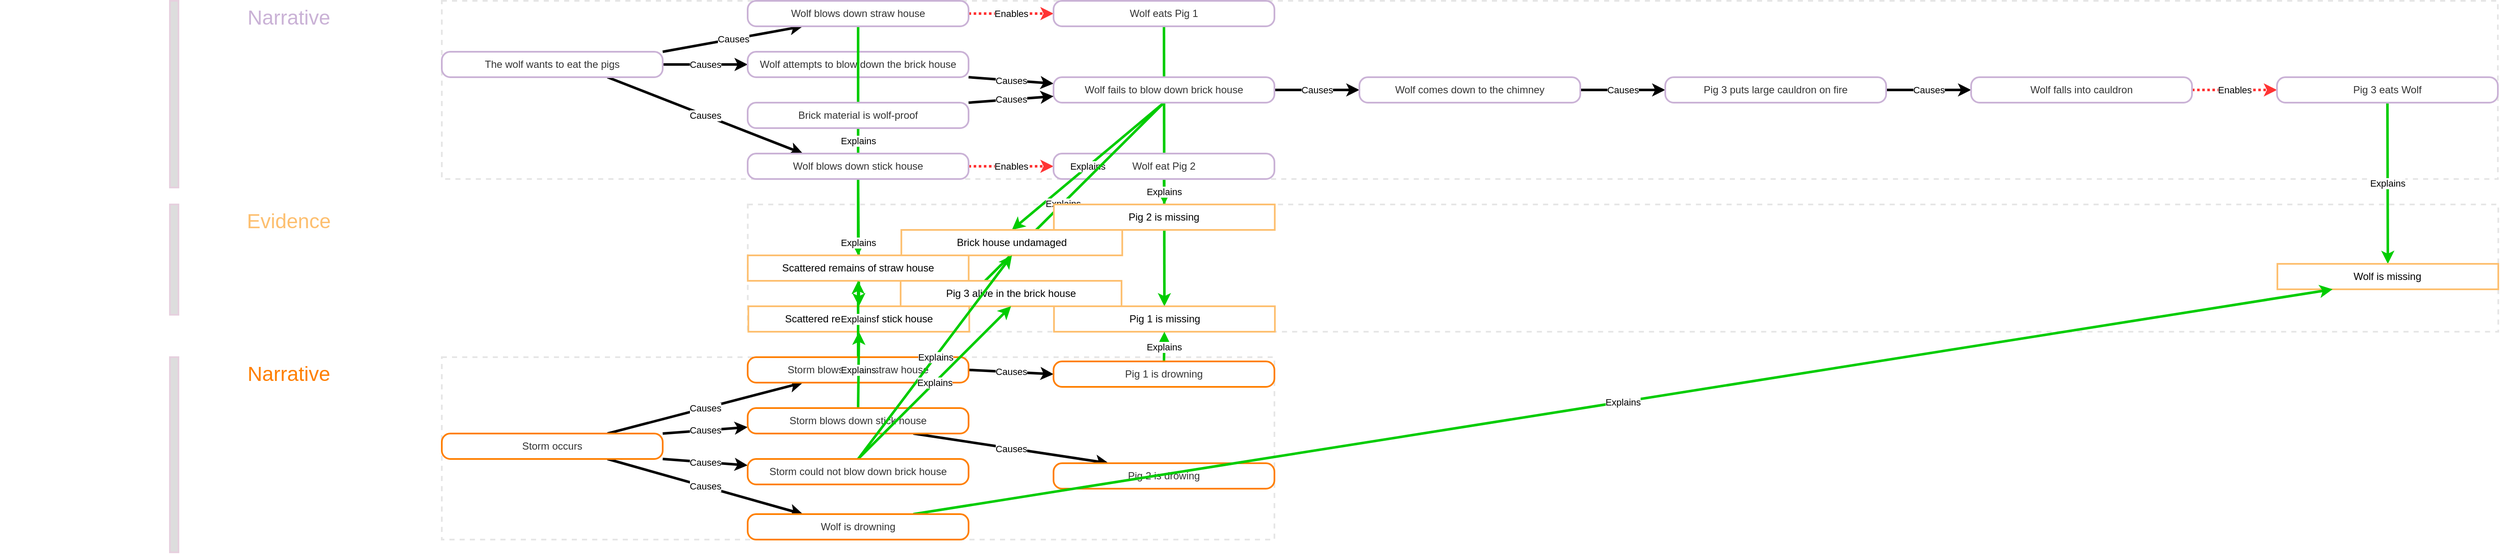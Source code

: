 <mxfile version="21.6.2" type="device">
  <diagram name="Page-1" id="-CZtCa49bxqaDlBSObXa">
    <mxGraphModel dx="3864" dy="2411" grid="1" gridSize="10" guides="1" tooltips="1" connect="1" arrows="1" fold="1" page="1" pageScale="1" pageWidth="850" pageHeight="1100" math="0" shadow="0">
      <root>
        <mxCell id="0" />
        <mxCell id="1" parent="0" />
        <mxCell id="narrativecellsbound-kvKzHWFCBfKi5C0o3VjO-31" value="" style="connectable=0;editable=1;moveable=0;movable=0;resizable=0;rotatable=0;deletable=0;locked=0;recursiveResize=0;expand=0;cloneable=0;allowArrows=0;strokeColor=#E6E6E6;dashed=1;fillColor=none;strokeWidth=2;perimeterSpacing=3;" vertex="1" parent="1">
          <mxGeometry x="320" y="420.0" width="980" height="215" as="geometry" />
        </mxCell>
        <mxCell id="narrativecellsbound-kvKzHWFCBfKi5C0o3VjO-36" value="" style="connectable=0;editable=1;moveable=0;movable=0;resizable=0;rotatable=0;deletable=0;locked=0;recursiveResize=0;expand=0;cloneable=0;allowArrows=0;strokeColor=#E6E6E6;dashed=1;fillColor=none;strokeWidth=2;perimeterSpacing=3;" vertex="1" parent="1">
          <mxGeometry x="680.136" y="240" width="2060.35" height="150.0" as="geometry" />
        </mxCell>
        <mxCell id="narrativecellsbound-kvKzHWFCBfKi5C0o3VjO-8" value="" style="connectable=0;editable=1;moveable=0;movable=0;resizable=0;rotatable=0;deletable=0;locked=0;recursiveResize=0;expand=0;cloneable=0;allowArrows=0;strokeColor=#E6E6E6;dashed=1;fillColor=none;strokeWidth=2;perimeterSpacing=3;" vertex="1" parent="1">
          <mxGeometry x="320" width="2420" height="210" as="geometry" />
        </mxCell>
        <mxCell id="kvKzHWFCBfKi5C0o3VjO-5" value="" style="connectable=1;moveable=0;movable=1;resizable=1;rotatable=1;deletable=1;locked=0;recursiveResize=0;expand=0;cloneable=0;allowArrows=0;strokeColor=#E6D0DE;fillColor=#ddd;strokeWidth=2;perimeterSpacing=3;fillStyle=solid;comic=0;container=0;collapsible=0;dropTarget=0;;editable=0;movable=0;resizable=0;rotatable=0;" vertex="1" parent="1">
          <mxGeometry y="420.0" width="10" height="230" as="geometry" />
        </mxCell>
        <mxCell id="kvKzHWFCBfKi5C0o3VjO-3" value="" style="connectable=1;moveable=0;movable=1;resizable=1;rotatable=1;deletable=1;locked=0;recursiveResize=0;expand=0;cloneable=0;allowArrows=0;strokeColor=#E6D0DE;fillColor=#ddd;strokeWidth=2;perimeterSpacing=3;fillStyle=solid;comic=0;container=0;collapsible=0;dropTarget=0;;editable=0;movable=0;resizable=0;rotatable=0;" vertex="1" parent="1">
          <mxGeometry y="240" width="10" height="130.0" as="geometry" />
        </mxCell>
        <mxCell id="kvKzHWFCBfKi5C0o3VjO-1" value="" style="connectable=1;moveable=0;movable=1;resizable=1;rotatable=1;deletable=1;locked=0;recursiveResize=0;expand=0;cloneable=0;allowArrows=0;strokeColor=#E6D0DE;fillColor=#ddd;strokeWidth=2;perimeterSpacing=3;fillStyle=solid;comic=0;container=0;collapsible=0;dropTarget=0;;editable=0;movable=0;resizable=0;rotatable=0;" vertex="1" parent="1">
          <mxGeometry width="10" height="220" as="geometry" />
        </mxCell>
        <mxCell id="kvKzHWFCBfKi5C0o3VjO-2" style="text;html=1;strokeColor=none;fillColor=none;align=center;locked=1;verticalAlign=middle;whiteSpace=wrap;rounded=0;flipV=0;direction=south;horizontal=0;fontSize=20;fontStyle=0;fontFamily=Helvetica;connectable=0;allowArrows=0;editable=1;movable=0;resizable=0;rotatable=0;deletable=0;locked=0;cloneable=0;pointerEvents=0;expand=0;recursiveResize=0;fontColor=#c0c0c0;" vertex="1" parent="1">
          <mxGeometry x="-200" width="100" height="120" as="geometry" />
        </mxCell>
        <mxCell id="kvKzHWFCBfKi5C0o3VjO-4" style="text;html=1;strokeColor=none;fillColor=none;align=center;locked=1;verticalAlign=middle;whiteSpace=wrap;rounded=0;flipV=0;direction=south;horizontal=0;fontSize=20;fontStyle=0;fontFamily=Helvetica;connectable=0;allowArrows=0;editable=1;movable=0;resizable=0;rotatable=0;deletable=0;locked=0;cloneable=0;pointerEvents=0;expand=0;recursiveResize=0;fontColor=#c0c0c0;" vertex="1" parent="1">
          <mxGeometry x="-200" y="240" width="100" height="120" as="geometry" />
        </mxCell>
        <mxCell id="kvKzHWFCBfKi5C0o3VjO-6" style="text;html=1;strokeColor=none;fillColor=none;align=center;locked=1;verticalAlign=middle;whiteSpace=wrap;rounded=0;flipV=0;direction=south;horizontal=0;fontSize=20;fontStyle=0;fontFamily=Helvetica;connectable=0;allowArrows=0;editable=1;movable=0;resizable=0;rotatable=0;deletable=0;locked=0;cloneable=0;pointerEvents=0;expand=0;recursiveResize=0;fontColor=#c0c0c0;" vertex="1" parent="1">
          <mxGeometry x="-200" y="420.0" width="100" height="120" as="geometry" />
        </mxCell>
        <mxCell id="kvKzHWFCBfKi5C0o3VjO-11" value="Causes" style="editable=1;endArrow=classic;html=1;rounded=1;strokeWidth=3;snapToPoint=1;" edge="1" parent="1" source="kvKzHWFCBfKi5C0o3VjO-7" target="kvKzHWFCBfKi5C0o3VjO-10">
          <mxGeometry relative="1" as="geometry">
            <Array as="points" />
          </mxGeometry>
        </mxCell>
        <mxCell id="kvKzHWFCBfKi5C0o3VjO-13" value="Causes" style="editable=1;endArrow=classic;html=1;rounded=1;strokeWidth=3;snapToPoint=1;" edge="1" parent="1" source="kvKzHWFCBfKi5C0o3VjO-7" target="kvKzHWFCBfKi5C0o3VjO-12">
          <mxGeometry relative="1" as="geometry">
            <Array as="points" />
          </mxGeometry>
        </mxCell>
        <mxCell id="kvKzHWFCBfKi5C0o3VjO-15" value="Causes" style="editable=1;endArrow=classic;html=1;rounded=1;strokeWidth=3;snapToPoint=1;" edge="1" parent="1" source="kvKzHWFCBfKi5C0o3VjO-7" target="kvKzHWFCBfKi5C0o3VjO-14">
          <mxGeometry relative="1" as="geometry">
            <Array as="points" />
          </mxGeometry>
        </mxCell>
        <NarrativeItem natype="NarrativeItem" label="The wolf wants to eat the pigs" id="kvKzHWFCBfKi5C0o3VjO-7">
          <mxCell style="html=1;absoluteArcSize=1;editable=1;rounded=1;whiteSpace=wrap;fontColor=#333333;strokeColor=default;autosize=1;resizeHeight=0;resizeWidth=1;fixedWidth=1;strokeColor=#cab2d6;strokeWidth=2" vertex="1" parent="1">
            <mxGeometry x="320" y="60" width="260" height="30" as="geometry" />
          </mxCell>
        </NarrativeItem>
        <Narrative label="Narrative" cells="[&quot;kvKzHWFCBfKi5C0o3VjO-7&quot;,&quot;kvKzHWFCBfKi5C0o3VjO-10&quot;,&quot;kvKzHWFCBfKi5C0o3VjO-12&quot;,&quot;kvKzHWFCBfKi5C0o3VjO-14&quot;,&quot;kvKzHWFCBfKi5C0o3VjO-16&quot;,&quot;kvKzHWFCBfKi5C0o3VjO-18&quot;,&quot;kvKzHWFCBfKi5C0o3VjO-20&quot;,&quot;kvKzHWFCBfKi5C0o3VjO-22&quot;,&quot;kvKzHWFCBfKi5C0o3VjO-24&quot;,&quot;kvKzHWFCBfKi5C0o3VjO-26&quot;,&quot;kvKzHWFCBfKi5C0o3VjO-28&quot;,&quot;kvKzHWFCBfKi5C0o3VjO-33&quot;]" id="kvKzHWFCBfKi5C0o3VjO-8">
          <mxCell style="text;strokeColor=none;fillColor=none;align=center;verticalAlign=middle;whiteSpace=wrap;rounded=0;fontSize=24;connectable=0;;fontColor=#cab2d6;" vertex="1" parent="1">
            <mxGeometry x="10" width="260" height="40" as="geometry" />
          </mxCell>
        </Narrative>
        <mxCell id="kvKzHWFCBfKi5C0o3VjO-21" value="Causes" style="editable=1;endArrow=classic;html=1;rounded=1;strokeWidth=3;snapToPoint=1;" edge="1" parent="1" source="kvKzHWFCBfKi5C0o3VjO-10" target="kvKzHWFCBfKi5C0o3VjO-20">
          <mxGeometry relative="1" as="geometry">
            <Array as="points" />
          </mxGeometry>
        </mxCell>
        <NarrativeItem natype="NarrativeItem" label="Wolf attempts to blow down the brick house" id="kvKzHWFCBfKi5C0o3VjO-10">
          <mxCell style="html=1;absoluteArcSize=1;editable=1;rounded=1;whiteSpace=wrap;fontColor=#333333;strokeColor=default;autosize=1;resizeHeight=0;resizeWidth=1;fixedWidth=1;strokeColor=#cab2d6;strokeWidth=2" vertex="1" parent="1">
            <mxGeometry x="680" y="60" width="260" height="30" as="geometry" />
          </mxCell>
        </NarrativeItem>
        <mxCell id="kvKzHWFCBfKi5C0o3VjO-17" value="Enables" style="editable=0;endArrow=classic;html=1;rounded=0;strokeWidth=3;dashed=1;dashPattern=1 1;strokeColor=#FF3333;snapToPoint=1;" edge="1" parent="1" source="kvKzHWFCBfKi5C0o3VjO-12" target="kvKzHWFCBfKi5C0o3VjO-16">
          <mxGeometry relative="1" as="geometry">
            <Array as="points" />
          </mxGeometry>
        </mxCell>
        <mxCell id="kvKzHWFCBfKi5C0o3VjO-50" value="Explains" style="editable=1;endArrow=classic;html=1;rounded=0;strokeWidth=3;strokeColor=#00CC00;snapToPoint=1;" edge="1" parent="1" source="kvKzHWFCBfKi5C0o3VjO-12" target="kvKzHWFCBfKi5C0o3VjO-49">
          <mxGeometry relative="1" as="geometry" />
        </mxCell>
        <NarrativeItem natype="NarrativeItem" label="Wolf blows down straw house" id="kvKzHWFCBfKi5C0o3VjO-12">
          <mxCell style="html=1;absoluteArcSize=1;editable=1;rounded=1;whiteSpace=wrap;fontColor=#333333;strokeColor=default;autosize=1;resizeHeight=0;resizeWidth=1;fixedWidth=1;strokeColor=#cab2d6;strokeWidth=2" vertex="1" parent="1">
            <mxGeometry x="680" width="260" height="30" as="geometry" />
          </mxCell>
        </NarrativeItem>
        <mxCell id="kvKzHWFCBfKi5C0o3VjO-19" value="Enables" style="editable=0;endArrow=classic;html=1;rounded=0;strokeWidth=3;dashed=1;dashPattern=1 1;strokeColor=#FF3333;snapToPoint=1;" edge="1" parent="1" source="kvKzHWFCBfKi5C0o3VjO-14" target="kvKzHWFCBfKi5C0o3VjO-18">
          <mxGeometry relative="1" as="geometry">
            <Array as="points" />
          </mxGeometry>
        </mxCell>
        <mxCell id="kvKzHWFCBfKi5C0o3VjO-48" value="Explains" style="editable=1;endArrow=classic;html=1;rounded=0;strokeWidth=3;strokeColor=#00CC00;snapToPoint=1;" edge="1" parent="1" source="kvKzHWFCBfKi5C0o3VjO-14" target="kvKzHWFCBfKi5C0o3VjO-47">
          <mxGeometry relative="1" as="geometry" />
        </mxCell>
        <NarrativeItem natype="NarrativeItem" label="Wolf blows down stick house" id="kvKzHWFCBfKi5C0o3VjO-14">
          <mxCell style="html=1;absoluteArcSize=1;editable=1;rounded=1;whiteSpace=wrap;fontColor=#333333;strokeColor=default;autosize=1;resizeHeight=0;resizeWidth=1;fixedWidth=1;strokeColor=#cab2d6;strokeWidth=2" vertex="1" parent="1">
            <mxGeometry x="680" y="180" width="260" height="30" as="geometry" />
          </mxCell>
        </NarrativeItem>
        <mxCell id="kvKzHWFCBfKi5C0o3VjO-52" value="Explains" style="editable=1;endArrow=classic;html=1;rounded=0;strokeWidth=3;strokeColor=#00CC00;snapToPoint=1;" edge="1" parent="1" source="kvKzHWFCBfKi5C0o3VjO-16" target="kvKzHWFCBfKi5C0o3VjO-51">
          <mxGeometry relative="1" as="geometry" />
        </mxCell>
        <NarrativeItem natype="NarrativeItem" label="Wolf eats Pig 1" id="kvKzHWFCBfKi5C0o3VjO-16">
          <mxCell style="html=1;absoluteArcSize=1;editable=1;rounded=1;whiteSpace=wrap;fontColor=#333333;strokeColor=default;autosize=1;resizeHeight=0;resizeWidth=1;fixedWidth=1;strokeColor=#cab2d6;strokeWidth=2" vertex="1" parent="1">
            <mxGeometry x="1040" width="260" height="30" as="geometry" />
          </mxCell>
        </NarrativeItem>
        <mxCell id="kvKzHWFCBfKi5C0o3VjO-45" value="Explains" style="editable=1;endArrow=classic;html=1;rounded=0;strokeWidth=3;strokeColor=#00CC00;snapToPoint=1;" edge="1" parent="1" source="kvKzHWFCBfKi5C0o3VjO-18" target="kvKzHWFCBfKi5C0o3VjO-43">
          <mxGeometry relative="1" as="geometry" />
        </mxCell>
        <NarrativeItem natype="NarrativeItem" label="Wolf eat Pig 2" id="kvKzHWFCBfKi5C0o3VjO-18">
          <mxCell style="html=1;absoluteArcSize=1;editable=1;rounded=1;whiteSpace=wrap;fontColor=#333333;strokeColor=default;autosize=1;resizeHeight=0;resizeWidth=1;fixedWidth=1;strokeColor=#cab2d6;strokeWidth=2" vertex="1" parent="1">
            <mxGeometry x="1040" y="180" width="260" height="30" as="geometry" />
          </mxCell>
        </NarrativeItem>
        <mxCell id="kvKzHWFCBfKi5C0o3VjO-25" value="Causes" style="editable=1;endArrow=classic;html=1;rounded=1;strokeWidth=3;snapToPoint=1;" edge="1" parent="1" source="kvKzHWFCBfKi5C0o3VjO-20" target="kvKzHWFCBfKi5C0o3VjO-24">
          <mxGeometry relative="1" as="geometry">
            <Array as="points" />
          </mxGeometry>
        </mxCell>
        <mxCell id="kvKzHWFCBfKi5C0o3VjO-40" value="Explains" style="editable=1;endArrow=classic;html=1;rounded=0;strokeWidth=3;strokeColor=#00CC00;snapToPoint=1;" edge="1" parent="1" source="kvKzHWFCBfKi5C0o3VjO-20" target="kvKzHWFCBfKi5C0o3VjO-39">
          <mxGeometry relative="1" as="geometry" />
        </mxCell>
        <mxCell id="kvKzHWFCBfKi5C0o3VjO-42" value="Explains" style="editable=1;endArrow=classic;html=1;rounded=0;strokeWidth=3;strokeColor=#00CC00;snapToPoint=1;entryX=0.273;entryY=0.943;entryDx=0;entryDy=0;entryPerimeter=0;" edge="1" parent="1" source="kvKzHWFCBfKi5C0o3VjO-20" target="kvKzHWFCBfKi5C0o3VjO-41">
          <mxGeometry relative="1" as="geometry" />
        </mxCell>
        <NarrativeItem natype="NarrativeItem" label="Wolf fails to blow down brick house" id="kvKzHWFCBfKi5C0o3VjO-20">
          <mxCell style="html=1;absoluteArcSize=1;editable=1;rounded=1;whiteSpace=wrap;fontColor=#333333;strokeColor=default;autosize=1;resizeHeight=0;resizeWidth=1;fixedWidth=1;strokeColor=#cab2d6;strokeWidth=2" vertex="1" parent="1">
            <mxGeometry x="1040" y="90" width="260" height="30" as="geometry" />
          </mxCell>
        </NarrativeItem>
        <mxCell id="kvKzHWFCBfKi5C0o3VjO-23" value="Causes" style="editable=1;endArrow=classic;html=1;rounded=1;strokeWidth=3;snapToPoint=1;" edge="1" parent="1" source="kvKzHWFCBfKi5C0o3VjO-22" target="kvKzHWFCBfKi5C0o3VjO-20">
          <mxGeometry relative="1" as="geometry">
            <Array as="points" />
          </mxGeometry>
        </mxCell>
        <NarrativeItem natype="NarrativeItem" label="&lt;div&gt;Brick material is wolf-proof&lt;/div&gt;" id="kvKzHWFCBfKi5C0o3VjO-22">
          <mxCell style="html=1;absoluteArcSize=1;editable=1;rounded=1;whiteSpace=wrap;fontColor=#333333;strokeColor=default;autosize=1;resizeHeight=0;resizeWidth=1;fixedWidth=1;strokeColor=#cab2d6;strokeWidth=2" vertex="1" parent="1">
            <mxGeometry x="680" y="120" width="260" height="30" as="geometry" />
          </mxCell>
        </NarrativeItem>
        <mxCell id="kvKzHWFCBfKi5C0o3VjO-27" value="Causes" style="editable=1;endArrow=classic;html=1;rounded=1;strokeWidth=3;snapToPoint=1;" edge="1" parent="1" source="kvKzHWFCBfKi5C0o3VjO-24" target="kvKzHWFCBfKi5C0o3VjO-26">
          <mxGeometry relative="1" as="geometry">
            <Array as="points" />
          </mxGeometry>
        </mxCell>
        <NarrativeItem natype="NarrativeItem" label="Wolf comes down to the chimney" id="kvKzHWFCBfKi5C0o3VjO-24">
          <mxCell style="html=1;absoluteArcSize=1;editable=1;rounded=1;whiteSpace=wrap;fontColor=#333333;strokeColor=default;autosize=1;resizeHeight=0;resizeWidth=1;fixedWidth=1;strokeColor=#cab2d6;strokeWidth=2" vertex="1" parent="1">
            <mxGeometry x="1400" y="90" width="260" height="30" as="geometry" />
          </mxCell>
        </NarrativeItem>
        <mxCell id="kvKzHWFCBfKi5C0o3VjO-29" value="Causes" style="editable=1;endArrow=classic;html=1;rounded=1;strokeWidth=3;snapToPoint=1;" edge="1" parent="1" source="kvKzHWFCBfKi5C0o3VjO-26" target="kvKzHWFCBfKi5C0o3VjO-28">
          <mxGeometry relative="1" as="geometry">
            <Array as="points" />
          </mxGeometry>
        </mxCell>
        <NarrativeItem natype="NarrativeItem" label="Pig 3 puts large cauldron on fire" id="kvKzHWFCBfKi5C0o3VjO-26">
          <mxCell style="html=1;absoluteArcSize=1;editable=1;rounded=1;whiteSpace=wrap;fontColor=#333333;strokeColor=default;autosize=1;resizeHeight=0;resizeWidth=1;fixedWidth=1;strokeColor=#cab2d6;strokeWidth=2" vertex="1" parent="1">
            <mxGeometry x="1760" y="90" width="260" height="30" as="geometry" />
          </mxCell>
        </NarrativeItem>
        <mxCell id="kvKzHWFCBfKi5C0o3VjO-34" value="Enables" style="editable=0;endArrow=classic;html=1;rounded=0;strokeWidth=3;dashed=1;dashPattern=1 1;strokeColor=#FF3333;snapToPoint=1;" edge="1" parent="1" source="kvKzHWFCBfKi5C0o3VjO-28" target="kvKzHWFCBfKi5C0o3VjO-33">
          <mxGeometry relative="1" as="geometry">
            <Array as="points" />
          </mxGeometry>
        </mxCell>
        <NarrativeItem natype="NarrativeItem" label="Wolf falls into cauldron" id="kvKzHWFCBfKi5C0o3VjO-28">
          <mxCell style="html=1;absoluteArcSize=1;editable=1;rounded=1;whiteSpace=wrap;fontColor=#333333;strokeColor=default;autosize=1;resizeHeight=0;resizeWidth=1;fixedWidth=1;strokeColor=#cab2d6;strokeWidth=2" vertex="1" parent="1">
            <mxGeometry x="2120" y="90" width="260" height="30" as="geometry" />
          </mxCell>
        </NarrativeItem>
        <mxCell id="kvKzHWFCBfKi5C0o3VjO-54" value="Causes" style="editable=1;endArrow=classic;html=1;rounded=1;strokeWidth=3;snapToPoint=1;" edge="1" parent="1" source="kvKzHWFCBfKi5C0o3VjO-30" target="kvKzHWFCBfKi5C0o3VjO-53">
          <mxGeometry relative="1" as="geometry">
            <Array as="points" />
          </mxGeometry>
        </mxCell>
        <mxCell id="kvKzHWFCBfKi5C0o3VjO-60" value="Causes" style="editable=1;endArrow=classic;html=1;rounded=1;strokeWidth=3;snapToPoint=1;" edge="1" parent="1" source="kvKzHWFCBfKi5C0o3VjO-30" target="kvKzHWFCBfKi5C0o3VjO-59">
          <mxGeometry relative="1" as="geometry">
            <Array as="points" />
          </mxGeometry>
        </mxCell>
        <mxCell id="kvKzHWFCBfKi5C0o3VjO-66" value="Causes" style="editable=1;endArrow=classic;html=1;rounded=1;strokeWidth=3;snapToPoint=1;" edge="1" parent="1" source="kvKzHWFCBfKi5C0o3VjO-30" target="kvKzHWFCBfKi5C0o3VjO-65">
          <mxGeometry relative="1" as="geometry">
            <Array as="points" />
          </mxGeometry>
        </mxCell>
        <mxCell id="kvKzHWFCBfKi5C0o3VjO-70" value="Causes" style="editable=1;endArrow=classic;html=1;rounded=1;strokeWidth=3;snapToPoint=1;" edge="1" parent="1" source="kvKzHWFCBfKi5C0o3VjO-30" target="kvKzHWFCBfKi5C0o3VjO-69">
          <mxGeometry relative="1" as="geometry">
            <Array as="points" />
          </mxGeometry>
        </mxCell>
        <NarrativeItem natype="NarrativeItem" label="Storm occurs" id="kvKzHWFCBfKi5C0o3VjO-30">
          <mxCell style="html=1;absoluteArcSize=1;editable=1;rounded=1;whiteSpace=wrap;fontColor=#333333;strokeColor=default;autosize=1;resizeHeight=0;resizeWidth=1;fixedWidth=1;strokeColor=#ff7f00;strokeWidth=2" vertex="1" parent="1">
            <mxGeometry x="320" y="510.0" width="260" height="30" as="geometry" />
          </mxCell>
        </NarrativeItem>
        <Narrative label="Narrative" cells="[&quot;kvKzHWFCBfKi5C0o3VjO-30&quot;,&quot;kvKzHWFCBfKi5C0o3VjO-53&quot;,&quot;kvKzHWFCBfKi5C0o3VjO-56&quot;,&quot;kvKzHWFCBfKi5C0o3VjO-59&quot;,&quot;kvKzHWFCBfKi5C0o3VjO-63&quot;,&quot;kvKzHWFCBfKi5C0o3VjO-65&quot;,&quot;kvKzHWFCBfKi5C0o3VjO-69&quot;]" id="kvKzHWFCBfKi5C0o3VjO-31">
          <mxCell style="text;strokeColor=none;fillColor=none;align=center;verticalAlign=middle;whiteSpace=wrap;rounded=0;fontSize=24;connectable=0;;fontColor=#ff7f00;" vertex="1" parent="1">
            <mxGeometry x="10" y="420.0" width="260" height="40" as="geometry" />
          </mxCell>
        </Narrative>
        <mxCell id="kvKzHWFCBfKi5C0o3VjO-38" value="Explains" style="editable=1;endArrow=classic;html=1;rounded=0;strokeWidth=3;strokeColor=#00CC00;snapToPoint=1;" edge="1" parent="1" source="kvKzHWFCBfKi5C0o3VjO-33" target="kvKzHWFCBfKi5C0o3VjO-35">
          <mxGeometry relative="1" as="geometry" />
        </mxCell>
        <NarrativeItem natype="NarrativeItem" label="Pig 3 eats Wolf" id="kvKzHWFCBfKi5C0o3VjO-33">
          <mxCell style="html=1;absoluteArcSize=1;editable=1;rounded=1;whiteSpace=wrap;fontColor=#333333;strokeColor=default;autosize=1;resizeHeight=0;resizeWidth=1;fixedWidth=1;strokeColor=#cab2d6;strokeWidth=2" vertex="1" parent="1">
            <mxGeometry x="2480" y="90" width="260" height="30" as="geometry" />
          </mxCell>
        </NarrativeItem>
        <Narrative label="Evidence" cells="[&quot;kvKzHWFCBfKi5C0o3VjO-35&quot;,&quot;kvKzHWFCBfKi5C0o3VjO-39&quot;,&quot;kvKzHWFCBfKi5C0o3VjO-41&quot;,&quot;kvKzHWFCBfKi5C0o3VjO-43&quot;,&quot;kvKzHWFCBfKi5C0o3VjO-47&quot;,&quot;kvKzHWFCBfKi5C0o3VjO-49&quot;,&quot;kvKzHWFCBfKi5C0o3VjO-51&quot;]" id="kvKzHWFCBfKi5C0o3VjO-36">
          <mxCell style="text;strokeColor=none;fillColor=none;align=center;verticalAlign=middle;whiteSpace=wrap;rounded=0;fontSize=24;connectable=0;;fontColor=#fdbf6f;" vertex="1" parent="1">
            <mxGeometry x="10" y="240" width="260" height="40" as="geometry" />
          </mxCell>
        </Narrative>
        <NarrativeEvidenceCore natype="NarrativeEvidenceCore" label="Wolf is missing" id="kvKzHWFCBfKi5C0o3VjO-35">
          <mxCell style="editable=1;rounded=0;whiteSpace=wrap;html=1;autosize=1;resizeHeight=0;resizeWidth=1;fixedWidth=1;strokeColor=#fdbf6f;strokeWidth=2" vertex="1" parent="1">
            <mxGeometry x="2480.486" y="309.999" width="260" height="30" as="geometry" />
          </mxCell>
        </NarrativeEvidenceCore>
        <NarrativeEvidenceCore natype="NarrativeEvidenceCore" label="Brick house undamaged" id="kvKzHWFCBfKi5C0o3VjO-39">
          <mxCell style="editable=1;rounded=0;whiteSpace=wrap;html=1;autosize=1;resizeHeight=0;resizeWidth=1;fixedWidth=1;strokeColor=#fdbf6f;strokeWidth=2" vertex="1" parent="1">
            <mxGeometry x="860.882" y="270.0" width="260" height="30" as="geometry" />
          </mxCell>
        </NarrativeEvidenceCore>
        <NarrativeEvidenceCore natype="NarrativeEvidenceCore" label="Pig 3 alive in the brick house" id="kvKzHWFCBfKi5C0o3VjO-41">
          <mxCell style="editable=1;rounded=0;whiteSpace=wrap;html=1;autosize=1;resizeHeight=0;resizeWidth=1;fixedWidth=1;strokeColor=#fdbf6f;strokeWidth=2" vertex="1" parent="1">
            <mxGeometry x="860.041" y="330.0" width="260" height="30" as="geometry" />
          </mxCell>
        </NarrativeEvidenceCore>
        <NarrativeEvidenceCore natype="NarrativeEvidenceCore" label="Pig 2 is missing" id="kvKzHWFCBfKi5C0o3VjO-43">
          <mxCell style="editable=1;rounded=0;whiteSpace=wrap;html=1;autosize=1;resizeHeight=0;resizeWidth=1;fixedWidth=1;strokeColor=#fdbf6f;strokeWidth=2" vertex="1" parent="1">
            <mxGeometry x="1040.398" y="240" width="260" height="30" as="geometry" />
          </mxCell>
        </NarrativeEvidenceCore>
        <mxCell id="kvKzHWFCBfKi5C0o3VjO-44" style="edgeStyle=orthogonalEdgeStyle;rounded=0;orthogonalLoop=1;jettySize=auto;html=1;" edge="1" parent="1" source="kvKzHWFCBfKi5C0o3VjO-18">
          <mxGeometry relative="1" as="geometry" />
        </mxCell>
        <NarrativeEvidenceCore natype="NarrativeEvidenceCore" label="Scattered remains of stick house" id="kvKzHWFCBfKi5C0o3VjO-47">
          <mxCell style="editable=1;rounded=0;whiteSpace=wrap;html=1;autosize=1;resizeHeight=0;resizeWidth=1;fixedWidth=1;strokeColor=#fdbf6f;strokeWidth=2" vertex="1" parent="1">
            <mxGeometry x="680.82" y="360.0" width="260" height="30" as="geometry" />
          </mxCell>
        </NarrativeEvidenceCore>
        <NarrativeEvidenceCore natype="NarrativeEvidenceCore" label="Scattered remains of straw house" id="kvKzHWFCBfKi5C0o3VjO-49">
          <mxCell style="editable=1;rounded=0;whiteSpace=wrap;html=1;autosize=1;resizeHeight=0;resizeWidth=1;fixedWidth=1;strokeColor=#fdbf6f;strokeWidth=2" vertex="1" parent="1">
            <mxGeometry x="680.136" y="300.0" width="260" height="30" as="geometry" />
          </mxCell>
        </NarrativeEvidenceCore>
        <NarrativeEvidenceCore natype="NarrativeEvidenceCore" label="Pig 1 is missing" id="kvKzHWFCBfKi5C0o3VjO-51">
          <mxCell style="editable=1;rounded=0;whiteSpace=wrap;html=1;autosize=1;resizeHeight=0;resizeWidth=1;fixedWidth=1;strokeColor=#fdbf6f;strokeWidth=2" vertex="1" parent="1">
            <mxGeometry x="1040.548" y="360.0" width="260" height="30" as="geometry" />
          </mxCell>
        </NarrativeEvidenceCore>
        <mxCell id="kvKzHWFCBfKi5C0o3VjO-55" value="Explains" style="editable=1;endArrow=classic;html=1;rounded=0;strokeWidth=3;strokeColor=#00CC00;snapToPoint=1;" edge="1" parent="1" source="kvKzHWFCBfKi5C0o3VjO-53" target="kvKzHWFCBfKi5C0o3VjO-49">
          <mxGeometry relative="1" as="geometry">
            <Array as="points" />
          </mxGeometry>
        </mxCell>
        <mxCell id="kvKzHWFCBfKi5C0o3VjO-62" value="Causes" style="editable=1;endArrow=classic;html=1;rounded=1;strokeWidth=3;snapToPoint=1;" edge="1" parent="1" source="kvKzHWFCBfKi5C0o3VjO-53" target="kvKzHWFCBfKi5C0o3VjO-56">
          <mxGeometry relative="1" as="geometry">
            <Array as="points" />
          </mxGeometry>
        </mxCell>
        <NarrativeItem natype="NarrativeItem" label="Storm blows down straw house" id="kvKzHWFCBfKi5C0o3VjO-53">
          <mxCell style="html=1;absoluteArcSize=1;editable=1;rounded=1;whiteSpace=wrap;fontColor=#333333;strokeColor=default;autosize=1;resizeHeight=0;resizeWidth=1;fixedWidth=1;strokeColor=#ff7f00;strokeWidth=2" vertex="1" parent="1">
            <mxGeometry x="680" y="420.0" width="260" height="30" as="geometry" />
          </mxCell>
        </NarrativeItem>
        <mxCell id="kvKzHWFCBfKi5C0o3VjO-58" value="Explains" style="editable=1;endArrow=classic;html=1;rounded=0;strokeWidth=3;strokeColor=#00CC00;snapToPoint=1;" edge="1" parent="1" source="kvKzHWFCBfKi5C0o3VjO-56" target="kvKzHWFCBfKi5C0o3VjO-51">
          <mxGeometry relative="1" as="geometry">
            <Array as="points" />
          </mxGeometry>
        </mxCell>
        <NarrativeItem natype="NarrativeItem" label="Pig 1 is drowning" id="kvKzHWFCBfKi5C0o3VjO-56">
          <mxCell style="html=1;absoluteArcSize=1;editable=1;rounded=1;whiteSpace=wrap;fontColor=#333333;strokeColor=default;autosize=1;resizeHeight=0;resizeWidth=1;fixedWidth=1;strokeColor=#ff7f00;strokeWidth=2" vertex="1" parent="1">
            <mxGeometry x="1040" y="425.0" width="260" height="30" as="geometry" />
          </mxCell>
        </NarrativeItem>
        <mxCell id="kvKzHWFCBfKi5C0o3VjO-61" value="Explains" style="editable=1;endArrow=classic;html=1;rounded=0;strokeWidth=3;strokeColor=#00CC00;snapToPoint=1;" edge="1" parent="1" source="kvKzHWFCBfKi5C0o3VjO-59" target="kvKzHWFCBfKi5C0o3VjO-47">
          <mxGeometry relative="1" as="geometry">
            <Array as="points" />
          </mxGeometry>
        </mxCell>
        <mxCell id="kvKzHWFCBfKi5C0o3VjO-64" value="Causes" style="editable=1;endArrow=classic;html=1;rounded=1;strokeWidth=3;snapToPoint=1;" edge="1" parent="1" source="kvKzHWFCBfKi5C0o3VjO-59" target="kvKzHWFCBfKi5C0o3VjO-63">
          <mxGeometry relative="1" as="geometry">
            <Array as="points" />
          </mxGeometry>
        </mxCell>
        <NarrativeItem natype="NarrativeItem" label="Storm blows down stick house" id="kvKzHWFCBfKi5C0o3VjO-59">
          <mxCell style="html=1;absoluteArcSize=1;editable=1;rounded=1;whiteSpace=wrap;fontColor=#333333;strokeColor=default;autosize=1;resizeHeight=0;resizeWidth=1;fixedWidth=1;strokeColor=#ff7f00;strokeWidth=2" vertex="1" parent="1">
            <mxGeometry x="680" y="480.0" width="260" height="30" as="geometry" />
          </mxCell>
        </NarrativeItem>
        <NarrativeItem natype="NarrativeItem" label="Pig 2 is drowing" id="kvKzHWFCBfKi5C0o3VjO-63">
          <mxCell style="html=1;absoluteArcSize=1;editable=1;rounded=1;whiteSpace=wrap;fontColor=#333333;strokeColor=default;autosize=1;resizeHeight=0;resizeWidth=1;fixedWidth=1;strokeColor=#ff7f00;strokeWidth=2" vertex="1" parent="1">
            <mxGeometry x="1040" y="545.0" width="260" height="30" as="geometry" />
          </mxCell>
        </NarrativeItem>
        <mxCell id="kvKzHWFCBfKi5C0o3VjO-67" value="Explains" style="editable=1;endArrow=classic;html=1;rounded=0;strokeWidth=3;strokeColor=#00CC00;snapToPoint=1;" edge="1" parent="1" source="kvKzHWFCBfKi5C0o3VjO-65" target="kvKzHWFCBfKi5C0o3VjO-39">
          <mxGeometry relative="1" as="geometry">
            <Array as="points" />
          </mxGeometry>
        </mxCell>
        <mxCell id="kvKzHWFCBfKi5C0o3VjO-68" value="Explains" style="editable=1;endArrow=classic;html=1;rounded=0;strokeWidth=3;strokeColor=#00CC00;snapToPoint=1;" edge="1" parent="1" source="kvKzHWFCBfKi5C0o3VjO-65" target="kvKzHWFCBfKi5C0o3VjO-41">
          <mxGeometry relative="1" as="geometry">
            <Array as="points" />
          </mxGeometry>
        </mxCell>
        <NarrativeItem natype="NarrativeItem" label="Storm could not blow down brick house" id="kvKzHWFCBfKi5C0o3VjO-65">
          <mxCell style="html=1;absoluteArcSize=1;editable=1;rounded=1;whiteSpace=wrap;fontColor=#333333;strokeColor=default;autosize=1;resizeHeight=0;resizeWidth=1;fixedWidth=1;strokeColor=#ff7f00;strokeWidth=2" vertex="1" parent="1">
            <mxGeometry x="680" y="540.0" width="260" height="30" as="geometry" />
          </mxCell>
        </NarrativeItem>
        <mxCell id="kvKzHWFCBfKi5C0o3VjO-71" value="Explains" style="editable=1;endArrow=classic;html=1;rounded=0;strokeWidth=3;strokeColor=#00CC00;snapToPoint=1;" edge="1" parent="1" source="kvKzHWFCBfKi5C0o3VjO-69" target="kvKzHWFCBfKi5C0o3VjO-35">
          <mxGeometry relative="1" as="geometry" />
        </mxCell>
        <NarrativeItem natype="NarrativeItem" label="Wolf is drowning" id="kvKzHWFCBfKi5C0o3VjO-69">
          <mxCell style="html=1;absoluteArcSize=1;editable=1;rounded=1;whiteSpace=wrap;fontColor=#333333;strokeColor=default;autosize=1;resizeHeight=0;resizeWidth=1;fixedWidth=1;strokeColor=#ff7f00;strokeWidth=2" vertex="1" parent="1">
            <mxGeometry x="680" y="605.0" width="260" height="30" as="geometry" />
          </mxCell>
        </NarrativeItem>
      </root>
    </mxGraphModel>
  </diagram>
</mxfile>
